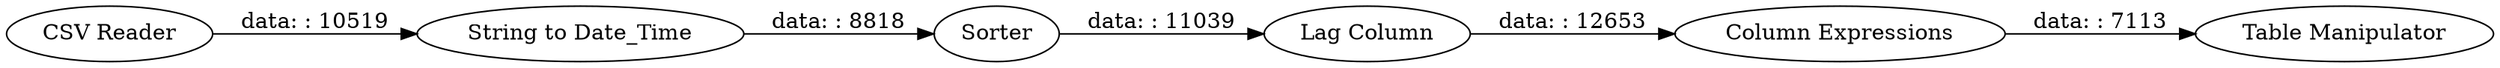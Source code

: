digraph {
	"-344592622243653681_7" [label="Table Manipulator"]
	"-344592622243653681_2" [label="String to Date_Time"]
	"-344592622243653681_1" [label="CSV Reader"]
	"-344592622243653681_3" [label=Sorter]
	"-344592622243653681_4" [label="Lag Column"]
	"-344592622243653681_6" [label="Column Expressions"]
	"-344592622243653681_6" -> "-344592622243653681_7" [label="data: : 7113"]
	"-344592622243653681_3" -> "-344592622243653681_4" [label="data: : 11039"]
	"-344592622243653681_1" -> "-344592622243653681_2" [label="data: : 10519"]
	"-344592622243653681_4" -> "-344592622243653681_6" [label="data: : 12653"]
	"-344592622243653681_2" -> "-344592622243653681_3" [label="data: : 8818"]
	rankdir=LR
}
